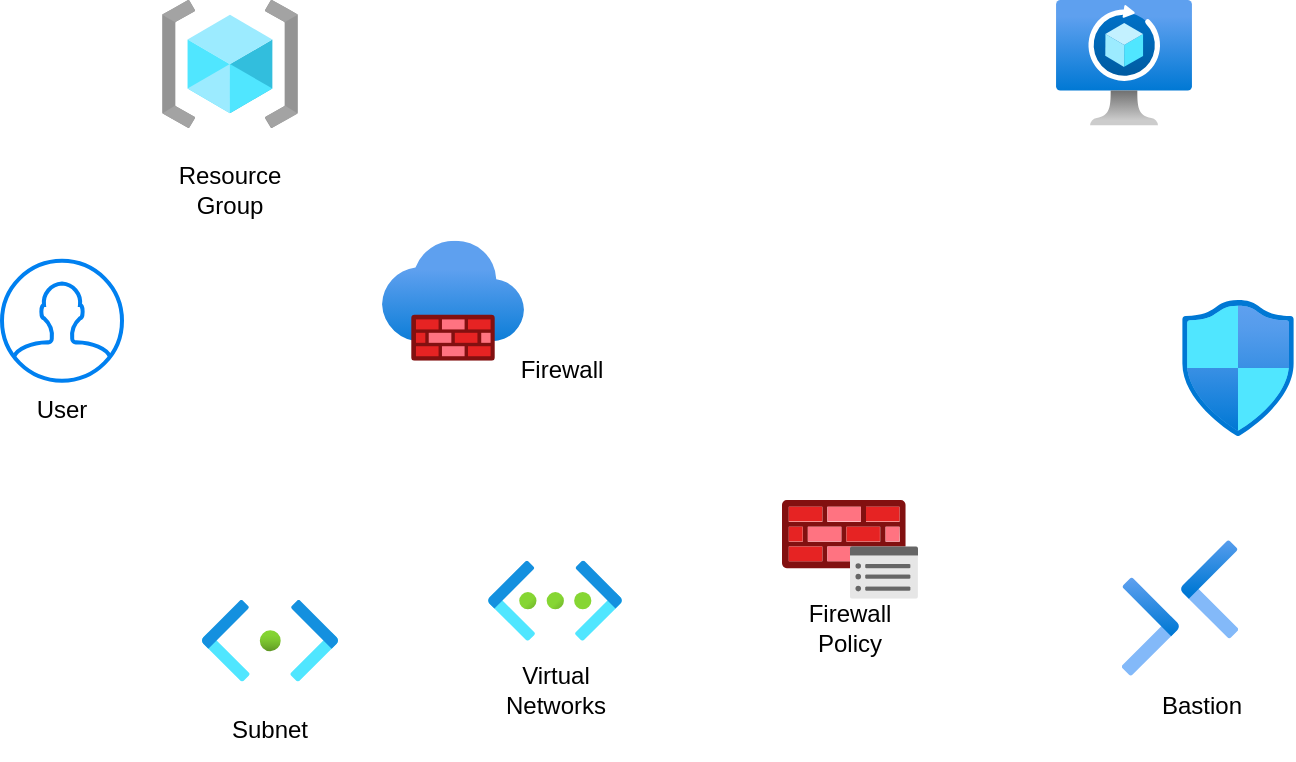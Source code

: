 <mxfile version="23.1.5" type="github">
  <diagram name="Page-1" id="rbhh-LLPLzyjg0o7bcGs">
    <mxGraphModel dx="1216" dy="487" grid="1" gridSize="10" guides="1" tooltips="1" connect="1" arrows="1" fold="1" page="1" pageScale="1" pageWidth="850" pageHeight="1100" math="0" shadow="0">
      <root>
        <mxCell id="0" />
        <mxCell id="1" parent="0" />
        <mxCell id="xnxbj8NPCQGm7oIH2xkB-5" value="" style="image;aspect=fixed;html=1;points=[];align=center;fontSize=12;image=img/lib/azure2/networking/Network_Security_Groups.svg;" vertex="1" parent="1">
          <mxGeometry x="660" y="180" width="56.0" height="68" as="geometry" />
        </mxCell>
        <mxCell id="xnxbj8NPCQGm7oIH2xkB-8" value="" style="image;aspect=fixed;html=1;points=[];align=center;fontSize=12;image=img/lib/azure2/networking/Spot_VM.svg;" vertex="1" parent="1">
          <mxGeometry x="597" y="30" width="68" height="62.8" as="geometry" />
        </mxCell>
        <mxCell id="xnxbj8NPCQGm7oIH2xkB-12" value="" style="group" vertex="1" connectable="0" parent="1">
          <mxGeometry x="313" y="310.36" width="67" height="79.64" as="geometry" />
        </mxCell>
        <mxCell id="xnxbj8NPCQGm7oIH2xkB-6" value="" style="image;aspect=fixed;html=1;points=[];align=center;fontSize=12;image=img/lib/azure2/networking/Virtual_Networks.svg;" vertex="1" parent="xnxbj8NPCQGm7oIH2xkB-12">
          <mxGeometry width="67" height="40" as="geometry" />
        </mxCell>
        <mxCell id="xnxbj8NPCQGm7oIH2xkB-11" value="Virtual Networks" style="text;strokeColor=none;align=center;fillColor=none;html=1;verticalAlign=middle;whiteSpace=wrap;rounded=0;" vertex="1" parent="xnxbj8NPCQGm7oIH2xkB-12">
          <mxGeometry x="3.5" y="49.64" width="60" height="30" as="geometry" />
        </mxCell>
        <mxCell id="xnxbj8NPCQGm7oIH2xkB-14" value="" style="group" vertex="1" connectable="0" parent="1">
          <mxGeometry x="170" y="330" width="68" height="80" as="geometry" />
        </mxCell>
        <mxCell id="xnxbj8NPCQGm7oIH2xkB-7" value="" style="image;aspect=fixed;html=1;points=[];align=center;fontSize=12;image=img/lib/azure2/networking/Subnet.svg;" vertex="1" parent="xnxbj8NPCQGm7oIH2xkB-14">
          <mxGeometry width="68" height="40.72" as="geometry" />
        </mxCell>
        <mxCell id="xnxbj8NPCQGm7oIH2xkB-13" value="Subnet" style="text;strokeColor=none;align=center;fillColor=none;html=1;verticalAlign=middle;whiteSpace=wrap;rounded=0;" vertex="1" parent="xnxbj8NPCQGm7oIH2xkB-14">
          <mxGeometry x="4" y="50" width="60" height="30" as="geometry" />
        </mxCell>
        <mxCell id="xnxbj8NPCQGm7oIH2xkB-17" value="" style="group" vertex="1" connectable="0" parent="1">
          <mxGeometry x="260" y="150.36" width="120" height="80" as="geometry" />
        </mxCell>
        <mxCell id="xnxbj8NPCQGm7oIH2xkB-3" value="" style="image;aspect=fixed;html=1;points=[];align=center;fontSize=12;image=img/lib/azure2/networking/Firewalls.svg;" vertex="1" parent="xnxbj8NPCQGm7oIH2xkB-17">
          <mxGeometry width="71" height="60" as="geometry" />
        </mxCell>
        <mxCell id="xnxbj8NPCQGm7oIH2xkB-16" value="Firewall" style="text;strokeColor=none;align=center;fillColor=none;html=1;verticalAlign=middle;whiteSpace=wrap;rounded=0;" vertex="1" parent="xnxbj8NPCQGm7oIH2xkB-17">
          <mxGeometry x="60" y="50" width="60" height="30" as="geometry" />
        </mxCell>
        <mxCell id="xnxbj8NPCQGm7oIH2xkB-18" value="" style="group" vertex="1" connectable="0" parent="1">
          <mxGeometry x="460" y="280" width="68" height="79.32" as="geometry" />
        </mxCell>
        <mxCell id="xnxbj8NPCQGm7oIH2xkB-4" value="" style="image;aspect=fixed;html=1;points=[];align=center;fontSize=12;image=img/lib/azure2/networking/Azure_Firewall_Policy.svg;" vertex="1" parent="xnxbj8NPCQGm7oIH2xkB-18">
          <mxGeometry width="68" height="49.32" as="geometry" />
        </mxCell>
        <mxCell id="xnxbj8NPCQGm7oIH2xkB-15" value="Firewall Policy" style="text;strokeColor=none;align=center;fillColor=none;html=1;verticalAlign=middle;whiteSpace=wrap;rounded=0;" vertex="1" parent="xnxbj8NPCQGm7oIH2xkB-18">
          <mxGeometry x="4" y="49.32" width="60" height="30" as="geometry" />
        </mxCell>
        <mxCell id="xnxbj8NPCQGm7oIH2xkB-10" value="" style="html=1;verticalLabelPosition=bottom;align=center;labelBackgroundColor=#ffffff;verticalAlign=top;strokeWidth=2;strokeColor=#0080F0;shadow=0;dashed=0;shape=mxgraph.ios7.icons.user;container=0;" vertex="1" parent="1">
          <mxGeometry x="70" y="160.36" width="60" height="60" as="geometry" />
        </mxCell>
        <mxCell id="xnxbj8NPCQGm7oIH2xkB-22" value="User" style="text;strokeColor=none;align=center;fillColor=none;html=1;verticalAlign=middle;whiteSpace=wrap;rounded=0;" vertex="1" parent="1">
          <mxGeometry x="70" y="220.36" width="60" height="30" as="geometry" />
        </mxCell>
        <mxCell id="xnxbj8NPCQGm7oIH2xkB-24" value="" style="group" vertex="1" connectable="0" parent="1">
          <mxGeometry x="630" y="300" width="70" height="98" as="geometry" />
        </mxCell>
        <mxCell id="xnxbj8NPCQGm7oIH2xkB-2" value="" style="image;aspect=fixed;html=1;points=[];align=center;fontSize=12;image=img/lib/azure2/networking/Bastions.svg;" vertex="1" parent="xnxbj8NPCQGm7oIH2xkB-24">
          <mxGeometry width="58.0" height="68" as="geometry" />
        </mxCell>
        <mxCell id="xnxbj8NPCQGm7oIH2xkB-23" value="Bastion" style="text;strokeColor=none;align=center;fillColor=none;html=1;verticalAlign=middle;whiteSpace=wrap;rounded=0;" vertex="1" parent="xnxbj8NPCQGm7oIH2xkB-24">
          <mxGeometry x="10" y="68" width="60" height="30" as="geometry" />
        </mxCell>
        <mxCell id="xnxbj8NPCQGm7oIH2xkB-26" value="" style="group" vertex="1" connectable="0" parent="1">
          <mxGeometry x="150" y="30" width="68" height="110" as="geometry" />
        </mxCell>
        <mxCell id="xnxbj8NPCQGm7oIH2xkB-9" value="" style="image;aspect=fixed;html=1;points=[];align=center;fontSize=12;image=img/lib/azure2/general/Resource_Groups.svg;" vertex="1" parent="xnxbj8NPCQGm7oIH2xkB-26">
          <mxGeometry width="68" height="64" as="geometry" />
        </mxCell>
        <mxCell id="xnxbj8NPCQGm7oIH2xkB-25" value="Resource Group" style="text;strokeColor=none;align=center;fillColor=none;html=1;verticalAlign=middle;whiteSpace=wrap;rounded=0;" vertex="1" parent="xnxbj8NPCQGm7oIH2xkB-26">
          <mxGeometry x="4" y="80" width="60" height="30" as="geometry" />
        </mxCell>
      </root>
    </mxGraphModel>
  </diagram>
</mxfile>
